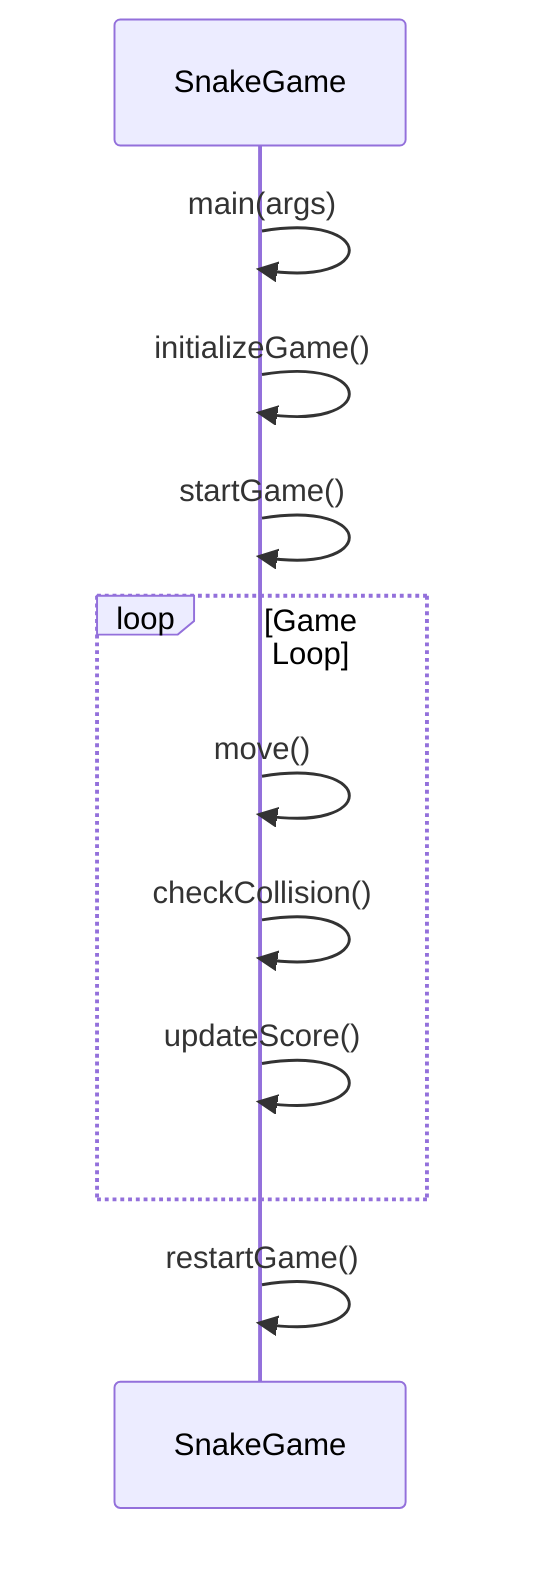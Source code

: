 sequenceDiagram
    participant SG as SnakeGame
    SG->>SG: main(args)
    SG->>SG: initializeGame()
    SG->>SG: startGame()
    loop Game Loop
        SG->>SG: move()
        SG->>SG: checkCollision()
        SG->>SG: updateScore()
    end
    SG->>SG: restartGame()